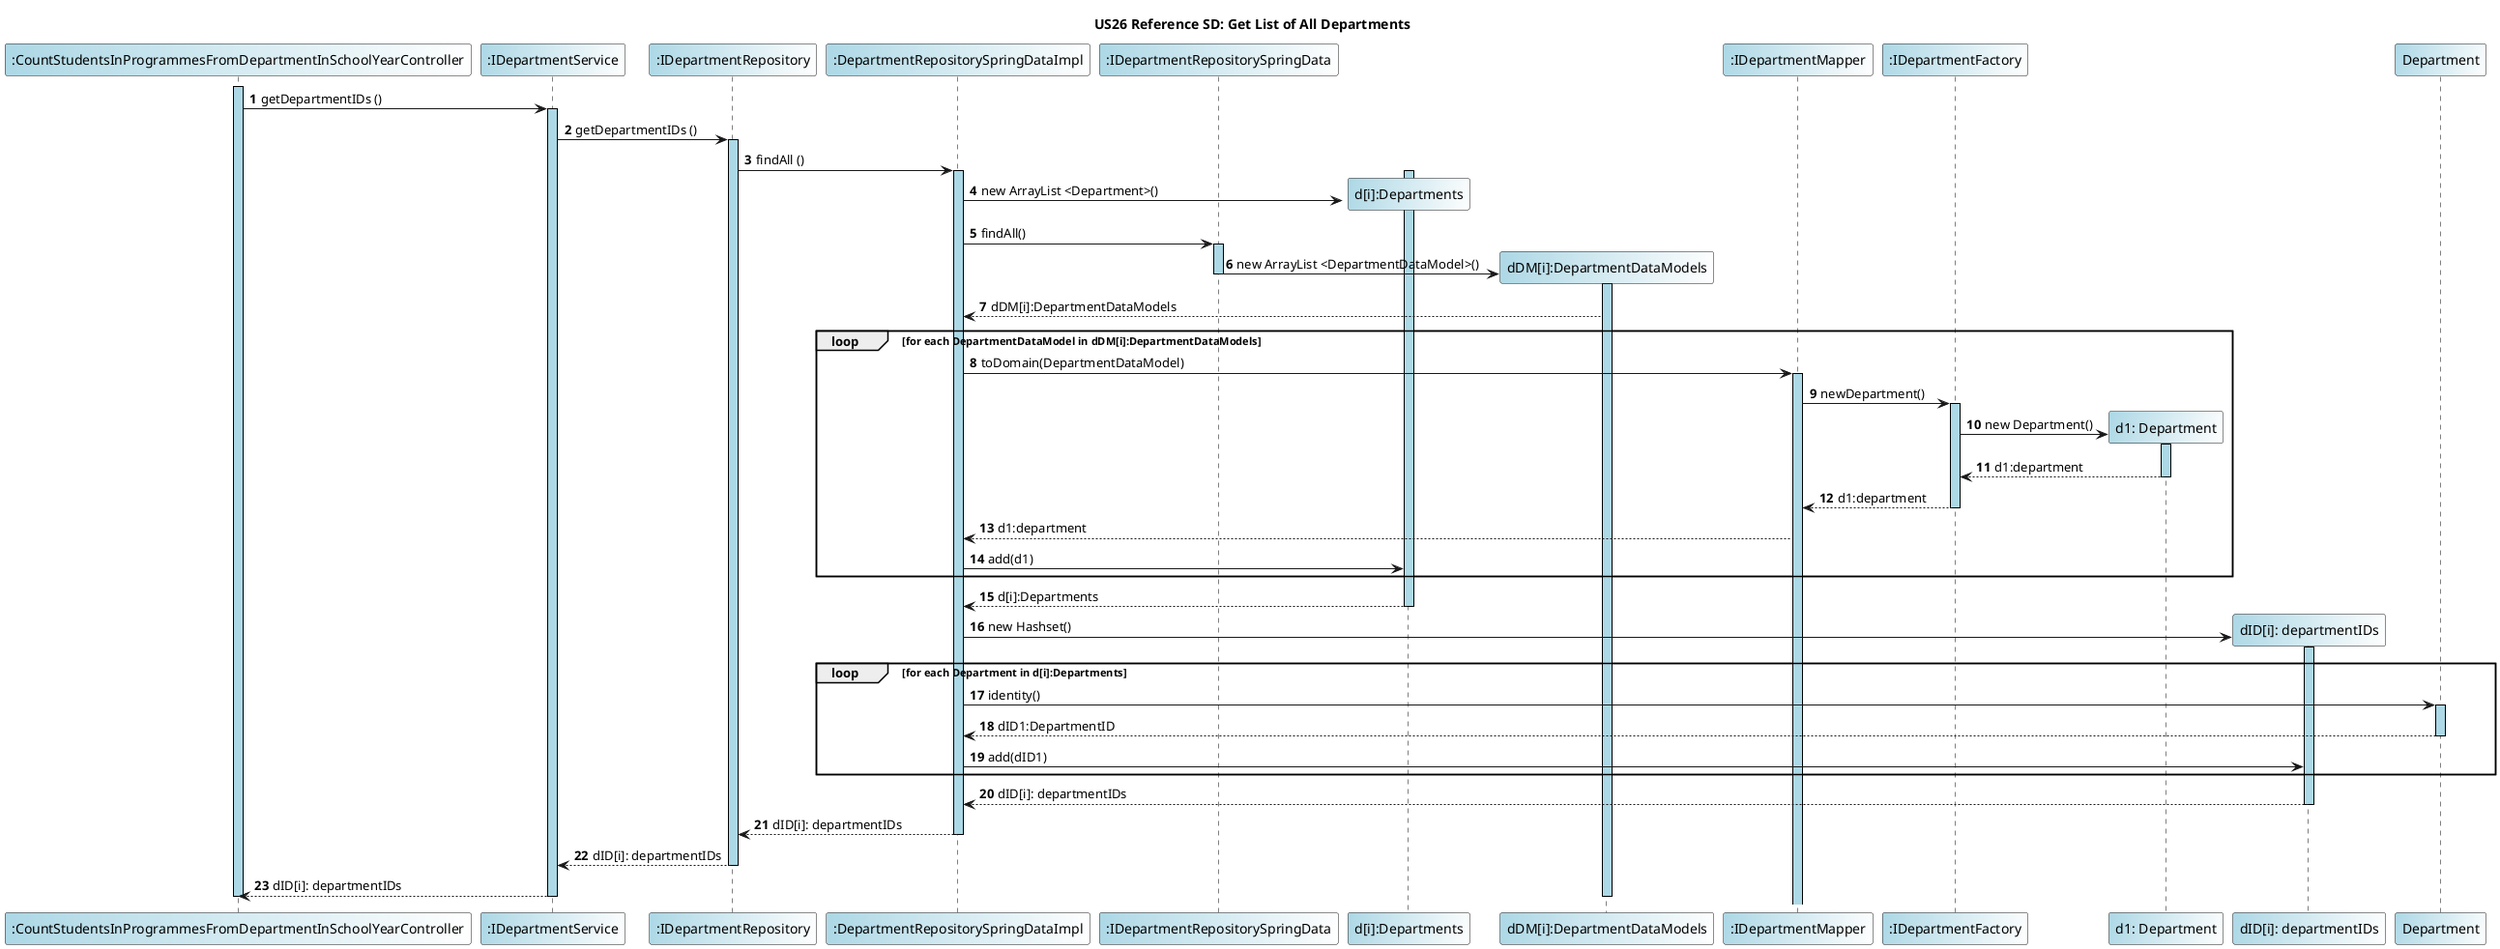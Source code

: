 @startuml

 title US26 Reference SD: Get List of All Departments
 autonumber
 skinparam sequence {
    LifelineBorderColor Black
    LifelineBackgroundColor LightBlue
  }

 participant ":CountStudentsInProgrammesFromDepartmentInSchoolYearController" as Controller #LightBlue/White
 participant ":IDepartmentService" as IDepartmentService #LightBlue/White
 participant ":IDepartmentRepository" as IDepartmentRepository #LightBlue/White
 participant ":DepartmentRepositorySpringDataImpl" as DepartmentRepositorySpringDataImpl #LightBlue/White
participant ":IDepartmentRepositorySpringData" as IDepartmentRepositorySpringData #LightBlue/White

 activate Controller
 Controller -> IDepartmentService: getDepartmentIDs ()
 activate IDepartmentService
 IDepartmentService -> IDepartmentRepository: getDepartmentIDs ()
 activate IDepartmentRepository
 IDepartmentRepository -> DepartmentRepositorySpringDataImpl: findAll ()
 activate DepartmentRepositorySpringDataImpl
 create "d[i]:Departments" #LightBlue/White
 activate "d[i]:Departments"
 DepartmentRepositorySpringDataImpl ->  "d[i]:Departments"** : new ArrayList <Department>()
 DepartmentRepositorySpringDataImpl -> IDepartmentRepositorySpringData: findAll()
 activate IDepartmentRepositorySpringData
 create "dDM[i]:DepartmentDataModels" #LightBlue/White
 IDepartmentRepositorySpringData ->  "dDM[i]:DepartmentDataModels"** : new ArrayList <DepartmentDataModel>()
 deactivate IDepartmentRepositorySpringData
  activate "dDM[i]:DepartmentDataModels"
  "dDM[i]:DepartmentDataModels" --> DepartmentRepositorySpringDataImpl: dDM[i]:DepartmentDataModels
 loop for each DepartmentDataModel in dDM[i]:DepartmentDataModels
 participant ":IDepartmentMapper" as IDepartmentMapper #LightBlue/White


 DepartmentRepositorySpringDataImpl -> IDepartmentMapper: toDomain(DepartmentDataModel)
 activate IDepartmentMapper
 participant ":IDepartmentFactory" as IDepartmentFactory #LightBlue/White
 IDepartmentMapper -> IDepartmentFactory: newDepartment()
 activate IDepartmentFactory
 create "d1: Department" #LightBlue/White
 IDepartmentFactory ->  "d1: Department"** : new Department()
activate "d1: Department"
"d1: Department" --> IDepartmentFactory: d1:department
 deactivate "d1: Department"
 IDepartmentFactory --> IDepartmentMapper: d1:department
 deactivate IDepartmentFactory
 IDepartmentMapper --> DepartmentRepositorySpringDataImpl: d1:department
 DepartmentRepositorySpringDataImpl -> "d[i]:Departments": add(d1)
 end
 "d[i]:Departments" --> DepartmentRepositorySpringDataImpl: d[i]:Departments
 deactivate "d[i]:Departments"

create "dID[i]: departmentIDs" #LightBlue/White
DepartmentRepositorySpringDataImpl ->  "dID[i]: departmentIDs"** : new Hashset()
activate "dID[i]: departmentIDs"
loop for each Department in d[i]:Departments
participant "Department" as Department #LightBlue/White
DepartmentRepositorySpringDataImpl -> Department: identity()
activate Department
Department --> DepartmentRepositorySpringDataImpl: dID1:DepartmentID
deactivate Department
DepartmentRepositorySpringDataImpl -> "dID[i]: departmentIDs":add(dID1)
end
"dID[i]: departmentIDs" -->DepartmentRepositorySpringDataImpl: dID[i]: departmentIDs
deactivate "dID[i]: departmentIDs"
DepartmentRepositorySpringDataImpl --> IDepartmentRepository: dID[i]: departmentIDs
 deactivate DepartmentRepositorySpringDataImpl
IDepartmentRepository --> IDepartmentService: dID[i]: departmentIDs
deactivate IDepartmentRepository
IDepartmentService --> Controller: dID[i]: departmentIDs
 deactivate "dDM[i]:DepartmentDataModels"


 deactivate IDepartmentService
 deactivate Controller
 @enduml